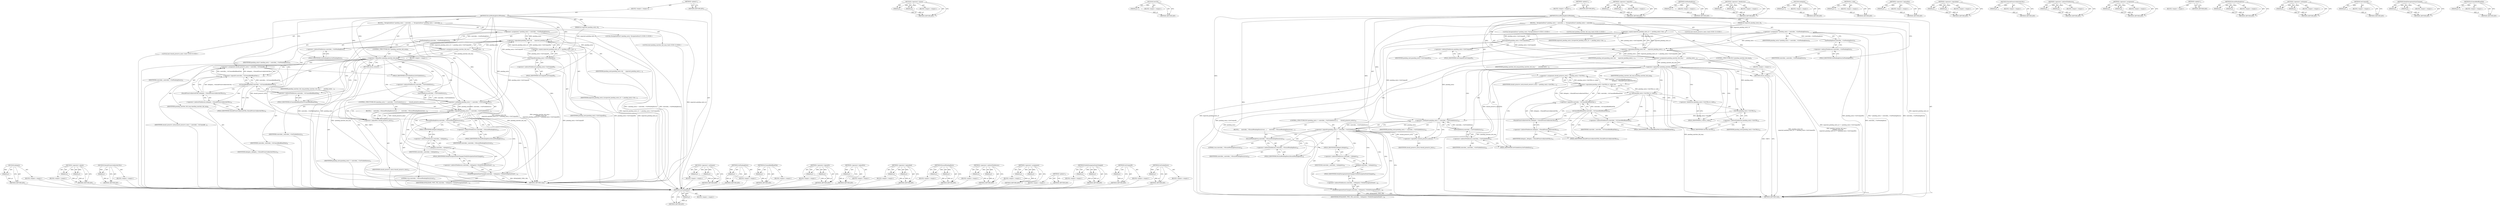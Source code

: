digraph "IsUnmodifiedBlankTab" {
vulnerable_155 [label=<(METHOD,delegate)>];
vulnerable_156 [label=<(PARAM,p1)>];
vulnerable_157 [label=<(BLOCK,&lt;empty&gt;,&lt;empty&gt;)>];
vulnerable_158 [label=<(METHOD_RETURN,ANY)>];
vulnerable_110 [label=<(METHOD,&lt;operator&gt;.equals)>];
vulnerable_111 [label=<(PARAM,p1)>];
vulnerable_112 [label=<(PARAM,p2)>];
vulnerable_113 [label=<(BLOCK,&lt;empty&gt;,&lt;empty&gt;)>];
vulnerable_114 [label=<(METHOD_RETURN,ANY)>];
vulnerable_132 [label=<(METHOD,ShouldPreserveAbortedURLs)>];
vulnerable_133 [label=<(PARAM,p1)>];
vulnerable_134 [label=<(BLOCK,&lt;empty&gt;,&lt;empty&gt;)>];
vulnerable_135 [label=<(METHOD_RETURN,ANY)>];
vulnerable_6 [label=<(METHOD,&lt;global&gt;)<SUB>1</SUB>>];
vulnerable_7 [label=<(BLOCK,&lt;empty&gt;,&lt;empty&gt;)<SUB>1</SUB>>];
vulnerable_8 [label=<(METHOD,DiscardPendingEntryIfNeeded)<SUB>1</SUB>>];
vulnerable_9 [label=<(PARAM,int expected_pending_entry_id)<SUB>1</SUB>>];
vulnerable_10 [label=<(BLOCK,{
  NavigationEntry* pending_entry = controller...,{
  NavigationEntry* pending_entry = controller...)<SUB>1</SUB>>];
vulnerable_11 [label="<(LOCAL,NavigationEntry* pending_entry: NavigationEntry*)<SUB>2</SUB>>"];
vulnerable_12 [label=<(&lt;operator&gt;.assignment,* pending_entry = controller_-&gt;GetPendingEntry())<SUB>2</SUB>>];
vulnerable_13 [label=<(IDENTIFIER,pending_entry,* pending_entry = controller_-&gt;GetPendingEntry())<SUB>2</SUB>>];
vulnerable_14 [label=<(GetPendingEntry,controller_-&gt;GetPendingEntry())<SUB>2</SUB>>];
vulnerable_15 [label=<(&lt;operator&gt;.indirectFieldAccess,controller_-&gt;GetPendingEntry)<SUB>2</SUB>>];
vulnerable_16 [label=<(IDENTIFIER,controller_,controller_-&gt;GetPendingEntry())<SUB>2</SUB>>];
vulnerable_17 [label=<(FIELD_IDENTIFIER,GetPendingEntry,GetPendingEntry)<SUB>2</SUB>>];
vulnerable_18 [label="<(LOCAL,bool pending_matches_fail_msg: bool)<SUB>3</SUB>>"];
vulnerable_19 [label=<(&lt;operator&gt;.assignment,pending_matches_fail_msg =
      pending_entry ...)<SUB>3</SUB>>];
vulnerable_20 [label=<(IDENTIFIER,pending_matches_fail_msg,pending_matches_fail_msg =
      pending_entry ...)<SUB>3</SUB>>];
vulnerable_21 [label=<(&lt;operator&gt;.logicalAnd,pending_entry &amp;&amp;
      expected_pending_entry_i...)<SUB>4</SUB>>];
vulnerable_22 [label=<(IDENTIFIER,pending_entry,pending_entry &amp;&amp;
      expected_pending_entry_i...)<SUB>4</SUB>>];
vulnerable_23 [label=<(&lt;operator&gt;.equals,expected_pending_entry_id == pending_entry-&gt;Get...)<SUB>5</SUB>>];
vulnerable_24 [label=<(IDENTIFIER,expected_pending_entry_id,expected_pending_entry_id == pending_entry-&gt;Get...)<SUB>5</SUB>>];
vulnerable_25 [label=<(GetUniqueID,pending_entry-&gt;GetUniqueID())<SUB>5</SUB>>];
vulnerable_26 [label=<(&lt;operator&gt;.indirectFieldAccess,pending_entry-&gt;GetUniqueID)<SUB>5</SUB>>];
vulnerable_27 [label=<(IDENTIFIER,pending_entry,pending_entry-&gt;GetUniqueID())<SUB>5</SUB>>];
vulnerable_28 [label=<(FIELD_IDENTIFIER,GetUniqueID,GetUniqueID)<SUB>5</SUB>>];
vulnerable_29 [label=<(CONTROL_STRUCTURE,IF,if (!pending_matches_fail_msg))<SUB>6</SUB>>];
vulnerable_30 [label=<(&lt;operator&gt;.logicalNot,!pending_matches_fail_msg)<SUB>6</SUB>>];
vulnerable_31 [label=<(IDENTIFIER,pending_matches_fail_msg,!pending_matches_fail_msg)<SUB>6</SUB>>];
vulnerable_32 [label=<(BLOCK,&lt;empty&gt;,&lt;empty&gt;)<SUB>7</SUB>>];
vulnerable_33 [label=<(RETURN,return;,return;)<SUB>7</SUB>>];
vulnerable_34 [label="<(LOCAL,bool should_preserve_entry: bool)<SUB>9</SUB>>"];
vulnerable_35 [label=<(&lt;operator&gt;.assignment,should_preserve_entry = controller_-&gt;IsUnmodifi...)<SUB>9</SUB>>];
vulnerable_36 [label=<(IDENTIFIER,should_preserve_entry,should_preserve_entry = controller_-&gt;IsUnmodifi...)<SUB>9</SUB>>];
vulnerable_37 [label=<(&lt;operator&gt;.logicalOr,controller_-&gt;IsUnmodifiedBlankTab() ||
        ...)<SUB>9</SUB>>];
vulnerable_38 [label=<(IsUnmodifiedBlankTab,controller_-&gt;IsUnmodifiedBlankTab())<SUB>9</SUB>>];
vulnerable_39 [label=<(&lt;operator&gt;.indirectFieldAccess,controller_-&gt;IsUnmodifiedBlankTab)<SUB>9</SUB>>];
vulnerable_40 [label=<(IDENTIFIER,controller_,controller_-&gt;IsUnmodifiedBlankTab())<SUB>9</SUB>>];
vulnerable_41 [label=<(FIELD_IDENTIFIER,IsUnmodifiedBlankTab,IsUnmodifiedBlankTab)<SUB>9</SUB>>];
vulnerable_42 [label=<(ShouldPreserveAbortedURLs,delegate_-&gt;ShouldPreserveAbortedURLs())<SUB>10</SUB>>];
vulnerable_43 [label=<(&lt;operator&gt;.indirectFieldAccess,delegate_-&gt;ShouldPreserveAbortedURLs)<SUB>10</SUB>>];
vulnerable_44 [label=<(IDENTIFIER,delegate_,delegate_-&gt;ShouldPreserveAbortedURLs())<SUB>10</SUB>>];
vulnerable_45 [label=<(FIELD_IDENTIFIER,ShouldPreserveAbortedURLs,ShouldPreserveAbortedURLs)<SUB>10</SUB>>];
vulnerable_46 [label=<(CONTROL_STRUCTURE,IF,if (pending_entry != controller_-&gt;GetVisibleEntry() ||
       !should_preserve_entry))<SUB>11</SUB>>];
vulnerable_47 [label=<(&lt;operator&gt;.logicalOr,pending_entry != controller_-&gt;GetVisibleEntry()...)<SUB>11</SUB>>];
vulnerable_48 [label=<(&lt;operator&gt;.notEquals,pending_entry != controller_-&gt;GetVisibleEntry())<SUB>11</SUB>>];
vulnerable_49 [label=<(IDENTIFIER,pending_entry,pending_entry != controller_-&gt;GetVisibleEntry())<SUB>11</SUB>>];
vulnerable_50 [label=<(GetVisibleEntry,controller_-&gt;GetVisibleEntry())<SUB>11</SUB>>];
vulnerable_51 [label=<(&lt;operator&gt;.indirectFieldAccess,controller_-&gt;GetVisibleEntry)<SUB>11</SUB>>];
vulnerable_52 [label=<(IDENTIFIER,controller_,controller_-&gt;GetVisibleEntry())<SUB>11</SUB>>];
vulnerable_53 [label=<(FIELD_IDENTIFIER,GetVisibleEntry,GetVisibleEntry)<SUB>11</SUB>>];
vulnerable_54 [label=<(&lt;operator&gt;.logicalNot,!should_preserve_entry)<SUB>12</SUB>>];
vulnerable_55 [label=<(IDENTIFIER,should_preserve_entry,!should_preserve_entry)<SUB>12</SUB>>];
vulnerable_56 [label=<(BLOCK,{
     controller_-&gt;DiscardPendingEntry(true);
...,{
     controller_-&gt;DiscardPendingEntry(true);
...)<SUB>12</SUB>>];
vulnerable_57 [label=<(DiscardPendingEntry,controller_-&gt;DiscardPendingEntry(true))<SUB>13</SUB>>];
vulnerable_58 [label=<(&lt;operator&gt;.indirectFieldAccess,controller_-&gt;DiscardPendingEntry)<SUB>13</SUB>>];
vulnerable_59 [label=<(IDENTIFIER,controller_,controller_-&gt;DiscardPendingEntry(true))<SUB>13</SUB>>];
vulnerable_60 [label=<(FIELD_IDENTIFIER,DiscardPendingEntry,DiscardPendingEntry)<SUB>13</SUB>>];
vulnerable_61 [label=<(LITERAL,true,controller_-&gt;DiscardPendingEntry(true))<SUB>13</SUB>>];
vulnerable_62 [label=<(NotifyNavigationStateChanged,controller_-&gt;delegate()-&gt;NotifyNavigationStateC...)<SUB>15</SUB>>];
vulnerable_63 [label=<(&lt;operator&gt;.indirectFieldAccess,controller_-&gt;delegate()-&gt;NotifyNavigationStateC...)<SUB>15</SUB>>];
vulnerable_64 [label=<(delegate,controller_-&gt;delegate())<SUB>15</SUB>>];
vulnerable_65 [label=<(&lt;operator&gt;.indirectFieldAccess,controller_-&gt;delegate)<SUB>15</SUB>>];
vulnerable_66 [label=<(IDENTIFIER,controller_,controller_-&gt;delegate())<SUB>15</SUB>>];
vulnerable_67 [label=<(FIELD_IDENTIFIER,delegate,delegate)<SUB>15</SUB>>];
vulnerable_68 [label=<(FIELD_IDENTIFIER,NotifyNavigationStateChanged,NotifyNavigationStateChanged)<SUB>15</SUB>>];
vulnerable_69 [label=<(IDENTIFIER,INVALIDATE_TYPE_URL,controller_-&gt;delegate()-&gt;NotifyNavigationStateC...)<SUB>15</SUB>>];
vulnerable_70 [label=<(METHOD_RETURN,void)<SUB>1</SUB>>];
vulnerable_72 [label=<(METHOD_RETURN,ANY)<SUB>1</SUB>>];
vulnerable_136 [label=<(METHOD,&lt;operator&gt;.notEquals)>];
vulnerable_137 [label=<(PARAM,p1)>];
vulnerable_138 [label=<(PARAM,p2)>];
vulnerable_139 [label=<(BLOCK,&lt;empty&gt;,&lt;empty&gt;)>];
vulnerable_140 [label=<(METHOD_RETURN,ANY)>];
vulnerable_96 [label=<(METHOD,GetPendingEntry)>];
vulnerable_97 [label=<(PARAM,p1)>];
vulnerable_98 [label=<(BLOCK,&lt;empty&gt;,&lt;empty&gt;)>];
vulnerable_99 [label=<(METHOD_RETURN,ANY)>];
vulnerable_128 [label=<(METHOD,IsUnmodifiedBlankTab)>];
vulnerable_129 [label=<(PARAM,p1)>];
vulnerable_130 [label=<(BLOCK,&lt;empty&gt;,&lt;empty&gt;)>];
vulnerable_131 [label=<(METHOD_RETURN,ANY)>];
vulnerable_123 [label=<(METHOD,&lt;operator&gt;.logicalOr)>];
vulnerable_124 [label=<(PARAM,p1)>];
vulnerable_125 [label=<(PARAM,p2)>];
vulnerable_126 [label=<(BLOCK,&lt;empty&gt;,&lt;empty&gt;)>];
vulnerable_127 [label=<(METHOD_RETURN,ANY)>];
vulnerable_119 [label=<(METHOD,&lt;operator&gt;.logicalNot)>];
vulnerable_120 [label=<(PARAM,p1)>];
vulnerable_121 [label=<(BLOCK,&lt;empty&gt;,&lt;empty&gt;)>];
vulnerable_122 [label=<(METHOD_RETURN,ANY)>];
vulnerable_105 [label=<(METHOD,&lt;operator&gt;.logicalAnd)>];
vulnerable_106 [label=<(PARAM,p1)>];
vulnerable_107 [label=<(PARAM,p2)>];
vulnerable_108 [label=<(BLOCK,&lt;empty&gt;,&lt;empty&gt;)>];
vulnerable_109 [label=<(METHOD_RETURN,ANY)>];
vulnerable_145 [label=<(METHOD,DiscardPendingEntry)>];
vulnerable_146 [label=<(PARAM,p1)>];
vulnerable_147 [label=<(PARAM,p2)>];
vulnerable_148 [label=<(BLOCK,&lt;empty&gt;,&lt;empty&gt;)>];
vulnerable_149 [label=<(METHOD_RETURN,ANY)>];
vulnerable_100 [label=<(METHOD,&lt;operator&gt;.indirectFieldAccess)>];
vulnerable_101 [label=<(PARAM,p1)>];
vulnerable_102 [label=<(PARAM,p2)>];
vulnerable_103 [label=<(BLOCK,&lt;empty&gt;,&lt;empty&gt;)>];
vulnerable_104 [label=<(METHOD_RETURN,ANY)>];
vulnerable_91 [label=<(METHOD,&lt;operator&gt;.assignment)>];
vulnerable_92 [label=<(PARAM,p1)>];
vulnerable_93 [label=<(PARAM,p2)>];
vulnerable_94 [label=<(BLOCK,&lt;empty&gt;,&lt;empty&gt;)>];
vulnerable_95 [label=<(METHOD_RETURN,ANY)>];
vulnerable_85 [label=<(METHOD,&lt;global&gt;)<SUB>1</SUB>>];
vulnerable_86 [label=<(BLOCK,&lt;empty&gt;,&lt;empty&gt;)>];
vulnerable_87 [label=<(METHOD_RETURN,ANY)>];
vulnerable_150 [label=<(METHOD,NotifyNavigationStateChanged)>];
vulnerable_151 [label=<(PARAM,p1)>];
vulnerable_152 [label=<(PARAM,p2)>];
vulnerable_153 [label=<(BLOCK,&lt;empty&gt;,&lt;empty&gt;)>];
vulnerable_154 [label=<(METHOD_RETURN,ANY)>];
vulnerable_115 [label=<(METHOD,GetUniqueID)>];
vulnerable_116 [label=<(PARAM,p1)>];
vulnerable_117 [label=<(BLOCK,&lt;empty&gt;,&lt;empty&gt;)>];
vulnerable_118 [label=<(METHOD_RETURN,ANY)>];
vulnerable_141 [label=<(METHOD,GetVisibleEntry)>];
vulnerable_142 [label=<(PARAM,p1)>];
vulnerable_143 [label=<(BLOCK,&lt;empty&gt;,&lt;empty&gt;)>];
vulnerable_144 [label=<(METHOD_RETURN,ANY)>];
fixed_162 [label=<(METHOD,GetVisibleEntry)>];
fixed_163 [label=<(PARAM,p1)>];
fixed_164 [label=<(BLOCK,&lt;empty&gt;,&lt;empty&gt;)>];
fixed_165 [label=<(METHOD_RETURN,ANY)>];
fixed_118 [label=<(METHOD,&lt;operator&gt;.equals)>];
fixed_119 [label=<(PARAM,p1)>];
fixed_120 [label=<(PARAM,p2)>];
fixed_121 [label=<(BLOCK,&lt;empty&gt;,&lt;empty&gt;)>];
fixed_122 [label=<(METHOD_RETURN,ANY)>];
fixed_140 [label=<(METHOD,GetURL)>];
fixed_141 [label=<(PARAM,p1)>];
fixed_142 [label=<(BLOCK,&lt;empty&gt;,&lt;empty&gt;)>];
fixed_143 [label=<(METHOD_RETURN,ANY)>];
fixed_6 [label=<(METHOD,&lt;global&gt;)<SUB>1</SUB>>];
fixed_7 [label=<(BLOCK,&lt;empty&gt;,&lt;empty&gt;)<SUB>1</SUB>>];
fixed_8 [label=<(METHOD,DiscardPendingEntryIfNeeded)<SUB>1</SUB>>];
fixed_9 [label=<(PARAM,int expected_pending_entry_id)<SUB>1</SUB>>];
fixed_10 [label=<(BLOCK,{
  NavigationEntry* pending_entry = controller...,{
  NavigationEntry* pending_entry = controller...)<SUB>1</SUB>>];
fixed_11 [label="<(LOCAL,NavigationEntry* pending_entry: NavigationEntry*)<SUB>2</SUB>>"];
fixed_12 [label=<(&lt;operator&gt;.assignment,* pending_entry = controller_-&gt;GetPendingEntry())<SUB>2</SUB>>];
fixed_13 [label=<(IDENTIFIER,pending_entry,* pending_entry = controller_-&gt;GetPendingEntry())<SUB>2</SUB>>];
fixed_14 [label=<(GetPendingEntry,controller_-&gt;GetPendingEntry())<SUB>2</SUB>>];
fixed_15 [label=<(&lt;operator&gt;.indirectFieldAccess,controller_-&gt;GetPendingEntry)<SUB>2</SUB>>];
fixed_16 [label=<(IDENTIFIER,controller_,controller_-&gt;GetPendingEntry())<SUB>2</SUB>>];
fixed_17 [label=<(FIELD_IDENTIFIER,GetPendingEntry,GetPendingEntry)<SUB>2</SUB>>];
fixed_18 [label="<(LOCAL,bool pending_matches_fail_msg: bool)<SUB>3</SUB>>"];
fixed_19 [label=<(&lt;operator&gt;.assignment,pending_matches_fail_msg =
      pending_entry ...)<SUB>3</SUB>>];
fixed_20 [label=<(IDENTIFIER,pending_matches_fail_msg,pending_matches_fail_msg =
      pending_entry ...)<SUB>3</SUB>>];
fixed_21 [label=<(&lt;operator&gt;.logicalAnd,pending_entry &amp;&amp;
      expected_pending_entry_i...)<SUB>4</SUB>>];
fixed_22 [label=<(IDENTIFIER,pending_entry,pending_entry &amp;&amp;
      expected_pending_entry_i...)<SUB>4</SUB>>];
fixed_23 [label=<(&lt;operator&gt;.equals,expected_pending_entry_id == pending_entry-&gt;Get...)<SUB>5</SUB>>];
fixed_24 [label=<(IDENTIFIER,expected_pending_entry_id,expected_pending_entry_id == pending_entry-&gt;Get...)<SUB>5</SUB>>];
fixed_25 [label=<(GetUniqueID,pending_entry-&gt;GetUniqueID())<SUB>5</SUB>>];
fixed_26 [label=<(&lt;operator&gt;.indirectFieldAccess,pending_entry-&gt;GetUniqueID)<SUB>5</SUB>>];
fixed_27 [label=<(IDENTIFIER,pending_entry,pending_entry-&gt;GetUniqueID())<SUB>5</SUB>>];
fixed_28 [label=<(FIELD_IDENTIFIER,GetUniqueID,GetUniqueID)<SUB>5</SUB>>];
fixed_29 [label=<(CONTROL_STRUCTURE,IF,if (!pending_matches_fail_msg))<SUB>6</SUB>>];
fixed_30 [label=<(&lt;operator&gt;.logicalNot,!pending_matches_fail_msg)<SUB>6</SUB>>];
fixed_31 [label=<(IDENTIFIER,pending_matches_fail_msg,!pending_matches_fail_msg)<SUB>6</SUB>>];
fixed_32 [label=<(BLOCK,&lt;empty&gt;,&lt;empty&gt;)<SUB>7</SUB>>];
fixed_33 [label=<(RETURN,return;,return;)<SUB>7</SUB>>];
fixed_34 [label="<(LOCAL,bool should_preserve_entry: bool)<SUB>13</SUB>>"];
fixed_35 [label=<(&lt;operator&gt;.assignment,should_preserve_entry = pending_entry-&gt;GetURL()...)<SUB>13</SUB>>];
fixed_36 [label=<(IDENTIFIER,should_preserve_entry,should_preserve_entry = pending_entry-&gt;GetURL()...)<SUB>13</SUB>>];
fixed_37 [label=<(&lt;operator&gt;.logicalAnd,pending_entry-&gt;GetURL().is_valid() &amp;&amp;
         ...)<SUB>13</SUB>>];
fixed_38 [label=<(is_valid,pending_entry-&gt;GetURL().is_valid())<SUB>13</SUB>>];
fixed_39 [label=<(&lt;operator&gt;.fieldAccess,pending_entry-&gt;GetURL().is_valid)<SUB>13</SUB>>];
fixed_40 [label=<(GetURL,pending_entry-&gt;GetURL())<SUB>13</SUB>>];
fixed_41 [label=<(&lt;operator&gt;.indirectFieldAccess,pending_entry-&gt;GetURL)<SUB>13</SUB>>];
fixed_42 [label=<(IDENTIFIER,pending_entry,pending_entry-&gt;GetURL())<SUB>13</SUB>>];
fixed_43 [label=<(FIELD_IDENTIFIER,GetURL,GetURL)<SUB>13</SUB>>];
fixed_44 [label=<(FIELD_IDENTIFIER,is_valid,is_valid)<SUB>13</SUB>>];
fixed_45 [label=<(&lt;operator&gt;.logicalOr,controller_-&gt;IsUnmodifiedBlankTab() ||
        ...)<SUB>14</SUB>>];
fixed_46 [label=<(IsUnmodifiedBlankTab,controller_-&gt;IsUnmodifiedBlankTab())<SUB>14</SUB>>];
fixed_47 [label=<(&lt;operator&gt;.indirectFieldAccess,controller_-&gt;IsUnmodifiedBlankTab)<SUB>14</SUB>>];
fixed_48 [label=<(IDENTIFIER,controller_,controller_-&gt;IsUnmodifiedBlankTab())<SUB>14</SUB>>];
fixed_49 [label=<(FIELD_IDENTIFIER,IsUnmodifiedBlankTab,IsUnmodifiedBlankTab)<SUB>14</SUB>>];
fixed_50 [label=<(ShouldPreserveAbortedURLs,delegate_-&gt;ShouldPreserveAbortedURLs())<SUB>15</SUB>>];
fixed_51 [label=<(&lt;operator&gt;.indirectFieldAccess,delegate_-&gt;ShouldPreserveAbortedURLs)<SUB>15</SUB>>];
fixed_52 [label=<(IDENTIFIER,delegate_,delegate_-&gt;ShouldPreserveAbortedURLs())<SUB>15</SUB>>];
fixed_53 [label=<(FIELD_IDENTIFIER,ShouldPreserveAbortedURLs,ShouldPreserveAbortedURLs)<SUB>15</SUB>>];
fixed_54 [label=<(CONTROL_STRUCTURE,IF,if (pending_entry != controller_-&gt;GetVisibleEntry() ||
       !should_preserve_entry))<SUB>16</SUB>>];
fixed_55 [label=<(&lt;operator&gt;.logicalOr,pending_entry != controller_-&gt;GetVisibleEntry()...)<SUB>16</SUB>>];
fixed_56 [label=<(&lt;operator&gt;.notEquals,pending_entry != controller_-&gt;GetVisibleEntry())<SUB>16</SUB>>];
fixed_57 [label=<(IDENTIFIER,pending_entry,pending_entry != controller_-&gt;GetVisibleEntry())<SUB>16</SUB>>];
fixed_58 [label=<(GetVisibleEntry,controller_-&gt;GetVisibleEntry())<SUB>16</SUB>>];
fixed_59 [label=<(&lt;operator&gt;.indirectFieldAccess,controller_-&gt;GetVisibleEntry)<SUB>16</SUB>>];
fixed_60 [label=<(IDENTIFIER,controller_,controller_-&gt;GetVisibleEntry())<SUB>16</SUB>>];
fixed_61 [label=<(FIELD_IDENTIFIER,GetVisibleEntry,GetVisibleEntry)<SUB>16</SUB>>];
fixed_62 [label=<(&lt;operator&gt;.logicalNot,!should_preserve_entry)<SUB>17</SUB>>];
fixed_63 [label=<(IDENTIFIER,should_preserve_entry,!should_preserve_entry)<SUB>17</SUB>>];
fixed_64 [label=<(BLOCK,{
     controller_-&gt;DiscardPendingEntry(true);
...,{
     controller_-&gt;DiscardPendingEntry(true);
...)<SUB>17</SUB>>];
fixed_65 [label=<(DiscardPendingEntry,controller_-&gt;DiscardPendingEntry(true))<SUB>18</SUB>>];
fixed_66 [label=<(&lt;operator&gt;.indirectFieldAccess,controller_-&gt;DiscardPendingEntry)<SUB>18</SUB>>];
fixed_67 [label=<(IDENTIFIER,controller_,controller_-&gt;DiscardPendingEntry(true))<SUB>18</SUB>>];
fixed_68 [label=<(FIELD_IDENTIFIER,DiscardPendingEntry,DiscardPendingEntry)<SUB>18</SUB>>];
fixed_69 [label=<(LITERAL,true,controller_-&gt;DiscardPendingEntry(true))<SUB>18</SUB>>];
fixed_70 [label=<(NotifyNavigationStateChanged,controller_-&gt;delegate()-&gt;NotifyNavigationStateC...)<SUB>20</SUB>>];
fixed_71 [label=<(&lt;operator&gt;.indirectFieldAccess,controller_-&gt;delegate()-&gt;NotifyNavigationStateC...)<SUB>20</SUB>>];
fixed_72 [label=<(delegate,controller_-&gt;delegate())<SUB>20</SUB>>];
fixed_73 [label=<(&lt;operator&gt;.indirectFieldAccess,controller_-&gt;delegate)<SUB>20</SUB>>];
fixed_74 [label=<(IDENTIFIER,controller_,controller_-&gt;delegate())<SUB>20</SUB>>];
fixed_75 [label=<(FIELD_IDENTIFIER,delegate,delegate)<SUB>20</SUB>>];
fixed_76 [label=<(FIELD_IDENTIFIER,NotifyNavigationStateChanged,NotifyNavigationStateChanged)<SUB>20</SUB>>];
fixed_77 [label=<(IDENTIFIER,INVALIDATE_TYPE_URL,controller_-&gt;delegate()-&gt;NotifyNavigationStateC...)<SUB>20</SUB>>];
fixed_78 [label=<(METHOD_RETURN,void)<SUB>1</SUB>>];
fixed_80 [label=<(METHOD_RETURN,ANY)<SUB>1</SUB>>];
fixed_144 [label=<(METHOD,&lt;operator&gt;.logicalOr)>];
fixed_145 [label=<(PARAM,p1)>];
fixed_146 [label=<(PARAM,p2)>];
fixed_147 [label=<(BLOCK,&lt;empty&gt;,&lt;empty&gt;)>];
fixed_148 [label=<(METHOD_RETURN,ANY)>];
fixed_104 [label=<(METHOD,GetPendingEntry)>];
fixed_105 [label=<(PARAM,p1)>];
fixed_106 [label=<(BLOCK,&lt;empty&gt;,&lt;empty&gt;)>];
fixed_107 [label=<(METHOD_RETURN,ANY)>];
fixed_135 [label=<(METHOD,&lt;operator&gt;.fieldAccess)>];
fixed_136 [label=<(PARAM,p1)>];
fixed_137 [label=<(PARAM,p2)>];
fixed_138 [label=<(BLOCK,&lt;empty&gt;,&lt;empty&gt;)>];
fixed_139 [label=<(METHOD_RETURN,ANY)>];
fixed_176 [label=<(METHOD,delegate)>];
fixed_177 [label=<(PARAM,p1)>];
fixed_178 [label=<(BLOCK,&lt;empty&gt;,&lt;empty&gt;)>];
fixed_179 [label=<(METHOD_RETURN,ANY)>];
fixed_131 [label=<(METHOD,is_valid)>];
fixed_132 [label=<(PARAM,p1)>];
fixed_133 [label=<(BLOCK,&lt;empty&gt;,&lt;empty&gt;)>];
fixed_134 [label=<(METHOD_RETURN,ANY)>];
fixed_127 [label=<(METHOD,&lt;operator&gt;.logicalNot)>];
fixed_128 [label=<(PARAM,p1)>];
fixed_129 [label=<(BLOCK,&lt;empty&gt;,&lt;empty&gt;)>];
fixed_130 [label=<(METHOD_RETURN,ANY)>];
fixed_113 [label=<(METHOD,&lt;operator&gt;.logicalAnd)>];
fixed_114 [label=<(PARAM,p1)>];
fixed_115 [label=<(PARAM,p2)>];
fixed_116 [label=<(BLOCK,&lt;empty&gt;,&lt;empty&gt;)>];
fixed_117 [label=<(METHOD_RETURN,ANY)>];
fixed_153 [label=<(METHOD,ShouldPreserveAbortedURLs)>];
fixed_154 [label=<(PARAM,p1)>];
fixed_155 [label=<(BLOCK,&lt;empty&gt;,&lt;empty&gt;)>];
fixed_156 [label=<(METHOD_RETURN,ANY)>];
fixed_108 [label=<(METHOD,&lt;operator&gt;.indirectFieldAccess)>];
fixed_109 [label=<(PARAM,p1)>];
fixed_110 [label=<(PARAM,p2)>];
fixed_111 [label=<(BLOCK,&lt;empty&gt;,&lt;empty&gt;)>];
fixed_112 [label=<(METHOD_RETURN,ANY)>];
fixed_99 [label=<(METHOD,&lt;operator&gt;.assignment)>];
fixed_100 [label=<(PARAM,p1)>];
fixed_101 [label=<(PARAM,p2)>];
fixed_102 [label=<(BLOCK,&lt;empty&gt;,&lt;empty&gt;)>];
fixed_103 [label=<(METHOD_RETURN,ANY)>];
fixed_93 [label=<(METHOD,&lt;global&gt;)<SUB>1</SUB>>];
fixed_94 [label=<(BLOCK,&lt;empty&gt;,&lt;empty&gt;)>];
fixed_95 [label=<(METHOD_RETURN,ANY)>];
fixed_166 [label=<(METHOD,DiscardPendingEntry)>];
fixed_167 [label=<(PARAM,p1)>];
fixed_168 [label=<(PARAM,p2)>];
fixed_169 [label=<(BLOCK,&lt;empty&gt;,&lt;empty&gt;)>];
fixed_170 [label=<(METHOD_RETURN,ANY)>];
fixed_157 [label=<(METHOD,&lt;operator&gt;.notEquals)>];
fixed_158 [label=<(PARAM,p1)>];
fixed_159 [label=<(PARAM,p2)>];
fixed_160 [label=<(BLOCK,&lt;empty&gt;,&lt;empty&gt;)>];
fixed_161 [label=<(METHOD_RETURN,ANY)>];
fixed_123 [label=<(METHOD,GetUniqueID)>];
fixed_124 [label=<(PARAM,p1)>];
fixed_125 [label=<(BLOCK,&lt;empty&gt;,&lt;empty&gt;)>];
fixed_126 [label=<(METHOD_RETURN,ANY)>];
fixed_171 [label=<(METHOD,NotifyNavigationStateChanged)>];
fixed_172 [label=<(PARAM,p1)>];
fixed_173 [label=<(PARAM,p2)>];
fixed_174 [label=<(BLOCK,&lt;empty&gt;,&lt;empty&gt;)>];
fixed_175 [label=<(METHOD_RETURN,ANY)>];
fixed_149 [label=<(METHOD,IsUnmodifiedBlankTab)>];
fixed_150 [label=<(PARAM,p1)>];
fixed_151 [label=<(BLOCK,&lt;empty&gt;,&lt;empty&gt;)>];
fixed_152 [label=<(METHOD_RETURN,ANY)>];
vulnerable_155 -> vulnerable_156  [key=0, label="AST: "];
vulnerable_155 -> vulnerable_156  [key=1, label="DDG: "];
vulnerable_155 -> vulnerable_157  [key=0, label="AST: "];
vulnerable_155 -> vulnerable_158  [key=0, label="AST: "];
vulnerable_155 -> vulnerable_158  [key=1, label="CFG: "];
vulnerable_156 -> vulnerable_158  [key=0, label="DDG: p1"];
vulnerable_157 -> fixed_162  [key=0];
vulnerable_158 -> fixed_162  [key=0];
vulnerable_110 -> vulnerable_111  [key=0, label="AST: "];
vulnerable_110 -> vulnerable_111  [key=1, label="DDG: "];
vulnerable_110 -> vulnerable_113  [key=0, label="AST: "];
vulnerable_110 -> vulnerable_112  [key=0, label="AST: "];
vulnerable_110 -> vulnerable_112  [key=1, label="DDG: "];
vulnerable_110 -> vulnerable_114  [key=0, label="AST: "];
vulnerable_110 -> vulnerable_114  [key=1, label="CFG: "];
vulnerable_111 -> vulnerable_114  [key=0, label="DDG: p1"];
vulnerable_112 -> vulnerable_114  [key=0, label="DDG: p2"];
vulnerable_113 -> fixed_162  [key=0];
vulnerable_114 -> fixed_162  [key=0];
vulnerable_132 -> vulnerable_133  [key=0, label="AST: "];
vulnerable_132 -> vulnerable_133  [key=1, label="DDG: "];
vulnerable_132 -> vulnerable_134  [key=0, label="AST: "];
vulnerable_132 -> vulnerable_135  [key=0, label="AST: "];
vulnerable_132 -> vulnerable_135  [key=1, label="CFG: "];
vulnerable_133 -> vulnerable_135  [key=0, label="DDG: p1"];
vulnerable_134 -> fixed_162  [key=0];
vulnerable_135 -> fixed_162  [key=0];
vulnerable_6 -> vulnerable_7  [key=0, label="AST: "];
vulnerable_6 -> vulnerable_72  [key=0, label="AST: "];
vulnerable_6 -> vulnerable_72  [key=1, label="CFG: "];
vulnerable_7 -> vulnerable_8  [key=0, label="AST: "];
vulnerable_8 -> vulnerable_9  [key=0, label="AST: "];
vulnerable_8 -> vulnerable_9  [key=1, label="DDG: "];
vulnerable_8 -> vulnerable_10  [key=0, label="AST: "];
vulnerable_8 -> vulnerable_70  [key=0, label="AST: "];
vulnerable_8 -> vulnerable_17  [key=0, label="CFG: "];
vulnerable_8 -> vulnerable_21  [key=0, label="DDG: "];
vulnerable_8 -> vulnerable_30  [key=0, label="DDG: "];
vulnerable_8 -> vulnerable_33  [key=0, label="DDG: "];
vulnerable_8 -> vulnerable_23  [key=0, label="DDG: "];
vulnerable_8 -> vulnerable_48  [key=0, label="DDG: "];
vulnerable_8 -> vulnerable_54  [key=0, label="DDG: "];
vulnerable_8 -> vulnerable_57  [key=0, label="DDG: "];
vulnerable_8 -> vulnerable_62  [key=0, label="DDG: "];
vulnerable_9 -> vulnerable_70  [key=0, label="DDG: expected_pending_entry_id"];
vulnerable_9 -> vulnerable_23  [key=0, label="DDG: expected_pending_entry_id"];
vulnerable_10 -> vulnerable_11  [key=0, label="AST: "];
vulnerable_10 -> vulnerable_12  [key=0, label="AST: "];
vulnerable_10 -> vulnerable_18  [key=0, label="AST: "];
vulnerable_10 -> vulnerable_19  [key=0, label="AST: "];
vulnerable_10 -> vulnerable_29  [key=0, label="AST: "];
vulnerable_10 -> vulnerable_34  [key=0, label="AST: "];
vulnerable_10 -> vulnerable_35  [key=0, label="AST: "];
vulnerable_10 -> vulnerable_46  [key=0, label="AST: "];
vulnerable_11 -> fixed_162  [key=0];
vulnerable_12 -> vulnerable_13  [key=0, label="AST: "];
vulnerable_12 -> vulnerable_14  [key=0, label="AST: "];
vulnerable_12 -> vulnerable_21  [key=0, label="CFG: "];
vulnerable_12 -> vulnerable_21  [key=1, label="DDG: pending_entry"];
vulnerable_12 -> vulnerable_28  [key=0, label="CFG: "];
vulnerable_12 -> vulnerable_70  [key=0, label="DDG: controller_-&gt;GetPendingEntry()"];
vulnerable_12 -> vulnerable_70  [key=1, label="DDG: * pending_entry = controller_-&gt;GetPendingEntry()"];
vulnerable_12 -> vulnerable_25  [key=0, label="DDG: pending_entry"];
vulnerable_13 -> fixed_162  [key=0];
vulnerable_14 -> vulnerable_15  [key=0, label="AST: "];
vulnerable_14 -> vulnerable_12  [key=0, label="CFG: "];
vulnerable_14 -> vulnerable_12  [key=1, label="DDG: controller_-&gt;GetPendingEntry"];
vulnerable_14 -> vulnerable_70  [key=0, label="DDG: controller_-&gt;GetPendingEntry"];
vulnerable_15 -> vulnerable_16  [key=0, label="AST: "];
vulnerable_15 -> vulnerable_17  [key=0, label="AST: "];
vulnerable_15 -> vulnerable_14  [key=0, label="CFG: "];
vulnerable_16 -> fixed_162  [key=0];
vulnerable_17 -> vulnerable_15  [key=0, label="CFG: "];
vulnerable_18 -> fixed_162  [key=0];
vulnerable_19 -> vulnerable_20  [key=0, label="AST: "];
vulnerable_19 -> vulnerable_21  [key=0, label="AST: "];
vulnerable_19 -> vulnerable_30  [key=0, label="CFG: "];
vulnerable_19 -> vulnerable_30  [key=1, label="DDG: pending_matches_fail_msg"];
vulnerable_19 -> vulnerable_70  [key=0, label="DDG: pending_entry &amp;&amp;
      expected_pending_entry_id == pending_entry-&gt;GetUniqueID()"];
vulnerable_19 -> vulnerable_70  [key=1, label="DDG: pending_matches_fail_msg =
      pending_entry &amp;&amp;
      expected_pending_entry_id == pending_entry-&gt;GetUniqueID()"];
vulnerable_20 -> fixed_162  [key=0];
vulnerable_21 -> vulnerable_22  [key=0, label="AST: "];
vulnerable_21 -> vulnerable_23  [key=0, label="AST: "];
vulnerable_21 -> vulnerable_19  [key=0, label="CFG: "];
vulnerable_21 -> vulnerable_19  [key=1, label="DDG: pending_entry"];
vulnerable_21 -> vulnerable_19  [key=2, label="DDG: expected_pending_entry_id == pending_entry-&gt;GetUniqueID()"];
vulnerable_21 -> vulnerable_70  [key=0, label="DDG: pending_entry"];
vulnerable_21 -> vulnerable_70  [key=1, label="DDG: expected_pending_entry_id == pending_entry-&gt;GetUniqueID()"];
vulnerable_21 -> vulnerable_48  [key=0, label="DDG: pending_entry"];
vulnerable_22 -> fixed_162  [key=0];
vulnerable_23 -> vulnerable_24  [key=0, label="AST: "];
vulnerable_23 -> vulnerable_25  [key=0, label="AST: "];
vulnerable_23 -> vulnerable_21  [key=0, label="CFG: "];
vulnerable_23 -> vulnerable_21  [key=1, label="DDG: expected_pending_entry_id"];
vulnerable_23 -> vulnerable_21  [key=2, label="DDG: pending_entry-&gt;GetUniqueID()"];
vulnerable_23 -> vulnerable_70  [key=0, label="DDG: expected_pending_entry_id"];
vulnerable_23 -> vulnerable_70  [key=1, label="DDG: pending_entry-&gt;GetUniqueID()"];
vulnerable_24 -> fixed_162  [key=0];
vulnerable_25 -> vulnerable_26  [key=0, label="AST: "];
vulnerable_25 -> vulnerable_23  [key=0, label="CFG: "];
vulnerable_25 -> vulnerable_23  [key=1, label="DDG: pending_entry-&gt;GetUniqueID"];
vulnerable_25 -> vulnerable_70  [key=0, label="DDG: pending_entry-&gt;GetUniqueID"];
vulnerable_25 -> vulnerable_21  [key=0, label="DDG: pending_entry-&gt;GetUniqueID"];
vulnerable_25 -> vulnerable_48  [key=0, label="DDG: pending_entry-&gt;GetUniqueID"];
vulnerable_26 -> vulnerable_27  [key=0, label="AST: "];
vulnerable_26 -> vulnerable_28  [key=0, label="AST: "];
vulnerable_26 -> vulnerable_25  [key=0, label="CFG: "];
vulnerable_27 -> fixed_162  [key=0];
vulnerable_28 -> vulnerable_26  [key=0, label="CFG: "];
vulnerable_29 -> vulnerable_30  [key=0, label="AST: "];
vulnerable_29 -> vulnerable_32  [key=0, label="AST: "];
vulnerable_30 -> vulnerable_31  [key=0, label="AST: "];
vulnerable_30 -> vulnerable_33  [key=0, label="CFG: "];
vulnerable_30 -> vulnerable_33  [key=1, label="CDG: "];
vulnerable_30 -> vulnerable_41  [key=0, label="CFG: "];
vulnerable_30 -> vulnerable_41  [key=1, label="CDG: "];
vulnerable_30 -> vulnerable_70  [key=0, label="DDG: pending_matches_fail_msg"];
vulnerable_30 -> vulnerable_70  [key=1, label="DDG: !pending_matches_fail_msg"];
vulnerable_30 -> vulnerable_47  [key=0, label="CDG: "];
vulnerable_30 -> vulnerable_48  [key=0, label="CDG: "];
vulnerable_30 -> vulnerable_51  [key=0, label="CDG: "];
vulnerable_30 -> vulnerable_37  [key=0, label="CDG: "];
vulnerable_30 -> vulnerable_53  [key=0, label="CDG: "];
vulnerable_30 -> vulnerable_38  [key=0, label="CDG: "];
vulnerable_30 -> vulnerable_50  [key=0, label="CDG: "];
vulnerable_30 -> vulnerable_35  [key=0, label="CDG: "];
vulnerable_30 -> vulnerable_39  [key=0, label="CDG: "];
vulnerable_31 -> fixed_162  [key=0];
vulnerable_32 -> vulnerable_33  [key=0, label="AST: "];
vulnerable_33 -> vulnerable_70  [key=0, label="CFG: "];
vulnerable_33 -> vulnerable_70  [key=1, label="DDG: &lt;RET&gt;"];
vulnerable_34 -> fixed_162  [key=0];
vulnerable_35 -> vulnerable_36  [key=0, label="AST: "];
vulnerable_35 -> vulnerable_37  [key=0, label="AST: "];
vulnerable_35 -> vulnerable_53  [key=0, label="CFG: "];
vulnerable_35 -> vulnerable_54  [key=0, label="DDG: should_preserve_entry"];
vulnerable_36 -> fixed_162  [key=0];
vulnerable_37 -> vulnerable_38  [key=0, label="AST: "];
vulnerable_37 -> vulnerable_42  [key=0, label="AST: "];
vulnerable_37 -> vulnerable_35  [key=0, label="CFG: "];
vulnerable_37 -> vulnerable_35  [key=1, label="DDG: controller_-&gt;IsUnmodifiedBlankTab()"];
vulnerable_37 -> vulnerable_35  [key=2, label="DDG: delegate_-&gt;ShouldPreserveAbortedURLs()"];
vulnerable_38 -> vulnerable_39  [key=0, label="AST: "];
vulnerable_38 -> vulnerable_37  [key=0, label="CFG: "];
vulnerable_38 -> vulnerable_37  [key=1, label="DDG: controller_-&gt;IsUnmodifiedBlankTab"];
vulnerable_38 -> vulnerable_45  [key=0, label="CFG: "];
vulnerable_38 -> vulnerable_45  [key=1, label="CDG: "];
vulnerable_38 -> vulnerable_42  [key=0, label="CDG: "];
vulnerable_38 -> vulnerable_43  [key=0, label="CDG: "];
vulnerable_39 -> vulnerable_40  [key=0, label="AST: "];
vulnerable_39 -> vulnerable_41  [key=0, label="AST: "];
vulnerable_39 -> vulnerable_38  [key=0, label="CFG: "];
vulnerable_40 -> fixed_162  [key=0];
vulnerable_41 -> vulnerable_39  [key=0, label="CFG: "];
vulnerable_42 -> vulnerable_43  [key=0, label="AST: "];
vulnerable_42 -> vulnerable_37  [key=0, label="CFG: "];
vulnerable_42 -> vulnerable_37  [key=1, label="DDG: delegate_-&gt;ShouldPreserveAbortedURLs"];
vulnerable_43 -> vulnerable_44  [key=0, label="AST: "];
vulnerable_43 -> vulnerable_45  [key=0, label="AST: "];
vulnerable_43 -> vulnerable_42  [key=0, label="CFG: "];
vulnerable_44 -> fixed_162  [key=0];
vulnerable_45 -> vulnerable_43  [key=0, label="CFG: "];
vulnerable_46 -> vulnerable_47  [key=0, label="AST: "];
vulnerable_46 -> vulnerable_56  [key=0, label="AST: "];
vulnerable_47 -> vulnerable_48  [key=0, label="AST: "];
vulnerable_47 -> vulnerable_54  [key=0, label="AST: "];
vulnerable_47 -> vulnerable_70  [key=0, label="CFG: "];
vulnerable_47 -> vulnerable_60  [key=0, label="CFG: "];
vulnerable_47 -> vulnerable_60  [key=1, label="CDG: "];
vulnerable_47 -> vulnerable_58  [key=0, label="CDG: "];
vulnerable_47 -> vulnerable_68  [key=0, label="CDG: "];
vulnerable_47 -> vulnerable_64  [key=0, label="CDG: "];
vulnerable_47 -> vulnerable_57  [key=0, label="CDG: "];
vulnerable_47 -> vulnerable_67  [key=0, label="CDG: "];
vulnerable_47 -> vulnerable_63  [key=0, label="CDG: "];
vulnerable_47 -> vulnerable_65  [key=0, label="CDG: "];
vulnerable_47 -> vulnerable_62  [key=0, label="CDG: "];
vulnerable_48 -> vulnerable_49  [key=0, label="AST: "];
vulnerable_48 -> vulnerable_50  [key=0, label="AST: "];
vulnerable_48 -> vulnerable_47  [key=0, label="CFG: "];
vulnerable_48 -> vulnerable_47  [key=1, label="DDG: pending_entry"];
vulnerable_48 -> vulnerable_47  [key=2, label="DDG: controller_-&gt;GetVisibleEntry()"];
vulnerable_48 -> vulnerable_54  [key=0, label="CFG: "];
vulnerable_48 -> vulnerable_54  [key=1, label="CDG: "];
vulnerable_49 -> fixed_162  [key=0];
vulnerable_50 -> vulnerable_51  [key=0, label="AST: "];
vulnerable_50 -> vulnerable_48  [key=0, label="CFG: "];
vulnerable_50 -> vulnerable_48  [key=1, label="DDG: controller_-&gt;GetVisibleEntry"];
vulnerable_51 -> vulnerable_52  [key=0, label="AST: "];
vulnerable_51 -> vulnerable_53  [key=0, label="AST: "];
vulnerable_51 -> vulnerable_50  [key=0, label="CFG: "];
vulnerable_52 -> fixed_162  [key=0];
vulnerable_53 -> vulnerable_51  [key=0, label="CFG: "];
vulnerable_54 -> vulnerable_55  [key=0, label="AST: "];
vulnerable_54 -> vulnerable_47  [key=0, label="CFG: "];
vulnerable_54 -> vulnerable_47  [key=1, label="DDG: should_preserve_entry"];
vulnerable_55 -> fixed_162  [key=0];
vulnerable_56 -> vulnerable_57  [key=0, label="AST: "];
vulnerable_56 -> vulnerable_62  [key=0, label="AST: "];
vulnerable_57 -> vulnerable_58  [key=0, label="AST: "];
vulnerable_57 -> vulnerable_61  [key=0, label="AST: "];
vulnerable_57 -> vulnerable_67  [key=0, label="CFG: "];
vulnerable_58 -> vulnerable_59  [key=0, label="AST: "];
vulnerable_58 -> vulnerable_60  [key=0, label="AST: "];
vulnerable_58 -> vulnerable_57  [key=0, label="CFG: "];
vulnerable_59 -> fixed_162  [key=0];
vulnerable_60 -> vulnerable_58  [key=0, label="CFG: "];
vulnerable_61 -> fixed_162  [key=0];
vulnerable_62 -> vulnerable_63  [key=0, label="AST: "];
vulnerable_62 -> vulnerable_69  [key=0, label="AST: "];
vulnerable_62 -> vulnerable_70  [key=0, label="CFG: "];
vulnerable_62 -> vulnerable_70  [key=1, label="DDG: INVALIDATE_TYPE_URL"];
vulnerable_63 -> vulnerable_64  [key=0, label="AST: "];
vulnerable_63 -> vulnerable_68  [key=0, label="AST: "];
vulnerable_63 -> vulnerable_62  [key=0, label="CFG: "];
vulnerable_64 -> vulnerable_65  [key=0, label="AST: "];
vulnerable_64 -> vulnerable_68  [key=0, label="CFG: "];
vulnerable_65 -> vulnerable_66  [key=0, label="AST: "];
vulnerable_65 -> vulnerable_67  [key=0, label="AST: "];
vulnerable_65 -> vulnerable_64  [key=0, label="CFG: "];
vulnerable_66 -> fixed_162  [key=0];
vulnerable_67 -> vulnerable_65  [key=0, label="CFG: "];
vulnerable_68 -> vulnerable_63  [key=0, label="CFG: "];
vulnerable_69 -> fixed_162  [key=0];
vulnerable_70 -> fixed_162  [key=0];
vulnerable_72 -> fixed_162  [key=0];
vulnerable_136 -> vulnerable_137  [key=0, label="AST: "];
vulnerable_136 -> vulnerable_137  [key=1, label="DDG: "];
vulnerable_136 -> vulnerable_139  [key=0, label="AST: "];
vulnerable_136 -> vulnerable_138  [key=0, label="AST: "];
vulnerable_136 -> vulnerable_138  [key=1, label="DDG: "];
vulnerable_136 -> vulnerable_140  [key=0, label="AST: "];
vulnerable_136 -> vulnerable_140  [key=1, label="CFG: "];
vulnerable_137 -> vulnerable_140  [key=0, label="DDG: p1"];
vulnerable_138 -> vulnerable_140  [key=0, label="DDG: p2"];
vulnerable_139 -> fixed_162  [key=0];
vulnerable_140 -> fixed_162  [key=0];
vulnerable_96 -> vulnerable_97  [key=0, label="AST: "];
vulnerable_96 -> vulnerable_97  [key=1, label="DDG: "];
vulnerable_96 -> vulnerable_98  [key=0, label="AST: "];
vulnerable_96 -> vulnerable_99  [key=0, label="AST: "];
vulnerable_96 -> vulnerable_99  [key=1, label="CFG: "];
vulnerable_97 -> vulnerable_99  [key=0, label="DDG: p1"];
vulnerable_98 -> fixed_162  [key=0];
vulnerable_99 -> fixed_162  [key=0];
vulnerable_128 -> vulnerable_129  [key=0, label="AST: "];
vulnerable_128 -> vulnerable_129  [key=1, label="DDG: "];
vulnerable_128 -> vulnerable_130  [key=0, label="AST: "];
vulnerable_128 -> vulnerable_131  [key=0, label="AST: "];
vulnerable_128 -> vulnerable_131  [key=1, label="CFG: "];
vulnerable_129 -> vulnerable_131  [key=0, label="DDG: p1"];
vulnerable_130 -> fixed_162  [key=0];
vulnerable_131 -> fixed_162  [key=0];
vulnerable_123 -> vulnerable_124  [key=0, label="AST: "];
vulnerable_123 -> vulnerable_124  [key=1, label="DDG: "];
vulnerable_123 -> vulnerable_126  [key=0, label="AST: "];
vulnerable_123 -> vulnerable_125  [key=0, label="AST: "];
vulnerable_123 -> vulnerable_125  [key=1, label="DDG: "];
vulnerable_123 -> vulnerable_127  [key=0, label="AST: "];
vulnerable_123 -> vulnerable_127  [key=1, label="CFG: "];
vulnerable_124 -> vulnerable_127  [key=0, label="DDG: p1"];
vulnerable_125 -> vulnerable_127  [key=0, label="DDG: p2"];
vulnerable_126 -> fixed_162  [key=0];
vulnerable_127 -> fixed_162  [key=0];
vulnerable_119 -> vulnerable_120  [key=0, label="AST: "];
vulnerable_119 -> vulnerable_120  [key=1, label="DDG: "];
vulnerable_119 -> vulnerable_121  [key=0, label="AST: "];
vulnerable_119 -> vulnerable_122  [key=0, label="AST: "];
vulnerable_119 -> vulnerable_122  [key=1, label="CFG: "];
vulnerable_120 -> vulnerable_122  [key=0, label="DDG: p1"];
vulnerable_121 -> fixed_162  [key=0];
vulnerable_122 -> fixed_162  [key=0];
vulnerable_105 -> vulnerable_106  [key=0, label="AST: "];
vulnerable_105 -> vulnerable_106  [key=1, label="DDG: "];
vulnerable_105 -> vulnerable_108  [key=0, label="AST: "];
vulnerable_105 -> vulnerable_107  [key=0, label="AST: "];
vulnerable_105 -> vulnerable_107  [key=1, label="DDG: "];
vulnerable_105 -> vulnerable_109  [key=0, label="AST: "];
vulnerable_105 -> vulnerable_109  [key=1, label="CFG: "];
vulnerable_106 -> vulnerable_109  [key=0, label="DDG: p1"];
vulnerable_107 -> vulnerable_109  [key=0, label="DDG: p2"];
vulnerable_108 -> fixed_162  [key=0];
vulnerable_109 -> fixed_162  [key=0];
vulnerable_145 -> vulnerable_146  [key=0, label="AST: "];
vulnerable_145 -> vulnerable_146  [key=1, label="DDG: "];
vulnerable_145 -> vulnerable_148  [key=0, label="AST: "];
vulnerable_145 -> vulnerable_147  [key=0, label="AST: "];
vulnerable_145 -> vulnerable_147  [key=1, label="DDG: "];
vulnerable_145 -> vulnerable_149  [key=0, label="AST: "];
vulnerable_145 -> vulnerable_149  [key=1, label="CFG: "];
vulnerable_146 -> vulnerable_149  [key=0, label="DDG: p1"];
vulnerable_147 -> vulnerable_149  [key=0, label="DDG: p2"];
vulnerable_148 -> fixed_162  [key=0];
vulnerable_149 -> fixed_162  [key=0];
vulnerable_100 -> vulnerable_101  [key=0, label="AST: "];
vulnerable_100 -> vulnerable_101  [key=1, label="DDG: "];
vulnerable_100 -> vulnerable_103  [key=0, label="AST: "];
vulnerable_100 -> vulnerable_102  [key=0, label="AST: "];
vulnerable_100 -> vulnerable_102  [key=1, label="DDG: "];
vulnerable_100 -> vulnerable_104  [key=0, label="AST: "];
vulnerable_100 -> vulnerable_104  [key=1, label="CFG: "];
vulnerable_101 -> vulnerable_104  [key=0, label="DDG: p1"];
vulnerable_102 -> vulnerable_104  [key=0, label="DDG: p2"];
vulnerable_103 -> fixed_162  [key=0];
vulnerable_104 -> fixed_162  [key=0];
vulnerable_91 -> vulnerable_92  [key=0, label="AST: "];
vulnerable_91 -> vulnerable_92  [key=1, label="DDG: "];
vulnerable_91 -> vulnerable_94  [key=0, label="AST: "];
vulnerable_91 -> vulnerable_93  [key=0, label="AST: "];
vulnerable_91 -> vulnerable_93  [key=1, label="DDG: "];
vulnerable_91 -> vulnerable_95  [key=0, label="AST: "];
vulnerable_91 -> vulnerable_95  [key=1, label="CFG: "];
vulnerable_92 -> vulnerable_95  [key=0, label="DDG: p1"];
vulnerable_93 -> vulnerable_95  [key=0, label="DDG: p2"];
vulnerable_94 -> fixed_162  [key=0];
vulnerable_95 -> fixed_162  [key=0];
vulnerable_85 -> vulnerable_86  [key=0, label="AST: "];
vulnerable_85 -> vulnerable_87  [key=0, label="AST: "];
vulnerable_85 -> vulnerable_87  [key=1, label="CFG: "];
vulnerable_86 -> fixed_162  [key=0];
vulnerable_87 -> fixed_162  [key=0];
vulnerable_150 -> vulnerable_151  [key=0, label="AST: "];
vulnerable_150 -> vulnerable_151  [key=1, label="DDG: "];
vulnerable_150 -> vulnerable_153  [key=0, label="AST: "];
vulnerable_150 -> vulnerable_152  [key=0, label="AST: "];
vulnerable_150 -> vulnerable_152  [key=1, label="DDG: "];
vulnerable_150 -> vulnerable_154  [key=0, label="AST: "];
vulnerable_150 -> vulnerable_154  [key=1, label="CFG: "];
vulnerable_151 -> vulnerable_154  [key=0, label="DDG: p1"];
vulnerable_152 -> vulnerable_154  [key=0, label="DDG: p2"];
vulnerable_153 -> fixed_162  [key=0];
vulnerable_154 -> fixed_162  [key=0];
vulnerable_115 -> vulnerable_116  [key=0, label="AST: "];
vulnerable_115 -> vulnerable_116  [key=1, label="DDG: "];
vulnerable_115 -> vulnerable_117  [key=0, label="AST: "];
vulnerable_115 -> vulnerable_118  [key=0, label="AST: "];
vulnerable_115 -> vulnerable_118  [key=1, label="CFG: "];
vulnerable_116 -> vulnerable_118  [key=0, label="DDG: p1"];
vulnerable_117 -> fixed_162  [key=0];
vulnerable_118 -> fixed_162  [key=0];
vulnerable_141 -> vulnerable_142  [key=0, label="AST: "];
vulnerable_141 -> vulnerable_142  [key=1, label="DDG: "];
vulnerable_141 -> vulnerable_143  [key=0, label="AST: "];
vulnerable_141 -> vulnerable_144  [key=0, label="AST: "];
vulnerable_141 -> vulnerable_144  [key=1, label="CFG: "];
vulnerable_142 -> vulnerable_144  [key=0, label="DDG: p1"];
vulnerable_143 -> fixed_162  [key=0];
vulnerable_144 -> fixed_162  [key=0];
fixed_162 -> fixed_163  [key=0, label="AST: "];
fixed_162 -> fixed_163  [key=1, label="DDG: "];
fixed_162 -> fixed_164  [key=0, label="AST: "];
fixed_162 -> fixed_165  [key=0, label="AST: "];
fixed_162 -> fixed_165  [key=1, label="CFG: "];
fixed_163 -> fixed_165  [key=0, label="DDG: p1"];
fixed_118 -> fixed_119  [key=0, label="AST: "];
fixed_118 -> fixed_119  [key=1, label="DDG: "];
fixed_118 -> fixed_121  [key=0, label="AST: "];
fixed_118 -> fixed_120  [key=0, label="AST: "];
fixed_118 -> fixed_120  [key=1, label="DDG: "];
fixed_118 -> fixed_122  [key=0, label="AST: "];
fixed_118 -> fixed_122  [key=1, label="CFG: "];
fixed_119 -> fixed_122  [key=0, label="DDG: p1"];
fixed_120 -> fixed_122  [key=0, label="DDG: p2"];
fixed_140 -> fixed_141  [key=0, label="AST: "];
fixed_140 -> fixed_141  [key=1, label="DDG: "];
fixed_140 -> fixed_142  [key=0, label="AST: "];
fixed_140 -> fixed_143  [key=0, label="AST: "];
fixed_140 -> fixed_143  [key=1, label="CFG: "];
fixed_141 -> fixed_143  [key=0, label="DDG: p1"];
fixed_6 -> fixed_7  [key=0, label="AST: "];
fixed_6 -> fixed_80  [key=0, label="AST: "];
fixed_6 -> fixed_80  [key=1, label="CFG: "];
fixed_7 -> fixed_8  [key=0, label="AST: "];
fixed_8 -> fixed_9  [key=0, label="AST: "];
fixed_8 -> fixed_9  [key=1, label="DDG: "];
fixed_8 -> fixed_10  [key=0, label="AST: "];
fixed_8 -> fixed_78  [key=0, label="AST: "];
fixed_8 -> fixed_17  [key=0, label="CFG: "];
fixed_8 -> fixed_21  [key=0, label="DDG: "];
fixed_8 -> fixed_30  [key=0, label="DDG: "];
fixed_8 -> fixed_33  [key=0, label="DDG: "];
fixed_8 -> fixed_23  [key=0, label="DDG: "];
fixed_8 -> fixed_56  [key=0, label="DDG: "];
fixed_8 -> fixed_62  [key=0, label="DDG: "];
fixed_8 -> fixed_65  [key=0, label="DDG: "];
fixed_8 -> fixed_70  [key=0, label="DDG: "];
fixed_9 -> fixed_78  [key=0, label="DDG: expected_pending_entry_id"];
fixed_9 -> fixed_23  [key=0, label="DDG: expected_pending_entry_id"];
fixed_10 -> fixed_11  [key=0, label="AST: "];
fixed_10 -> fixed_12  [key=0, label="AST: "];
fixed_10 -> fixed_18  [key=0, label="AST: "];
fixed_10 -> fixed_19  [key=0, label="AST: "];
fixed_10 -> fixed_29  [key=0, label="AST: "];
fixed_10 -> fixed_34  [key=0, label="AST: "];
fixed_10 -> fixed_35  [key=0, label="AST: "];
fixed_10 -> fixed_54  [key=0, label="AST: "];
fixed_12 -> fixed_13  [key=0, label="AST: "];
fixed_12 -> fixed_14  [key=0, label="AST: "];
fixed_12 -> fixed_21  [key=0, label="CFG: "];
fixed_12 -> fixed_21  [key=1, label="DDG: pending_entry"];
fixed_12 -> fixed_28  [key=0, label="CFG: "];
fixed_12 -> fixed_78  [key=0, label="DDG: controller_-&gt;GetPendingEntry()"];
fixed_12 -> fixed_78  [key=1, label="DDG: * pending_entry = controller_-&gt;GetPendingEntry()"];
fixed_12 -> fixed_25  [key=0, label="DDG: pending_entry"];
fixed_14 -> fixed_15  [key=0, label="AST: "];
fixed_14 -> fixed_12  [key=0, label="CFG: "];
fixed_14 -> fixed_12  [key=1, label="DDG: controller_-&gt;GetPendingEntry"];
fixed_14 -> fixed_78  [key=0, label="DDG: controller_-&gt;GetPendingEntry"];
fixed_15 -> fixed_16  [key=0, label="AST: "];
fixed_15 -> fixed_17  [key=0, label="AST: "];
fixed_15 -> fixed_14  [key=0, label="CFG: "];
fixed_17 -> fixed_15  [key=0, label="CFG: "];
fixed_19 -> fixed_20  [key=0, label="AST: "];
fixed_19 -> fixed_21  [key=0, label="AST: "];
fixed_19 -> fixed_30  [key=0, label="CFG: "];
fixed_19 -> fixed_30  [key=1, label="DDG: pending_matches_fail_msg"];
fixed_19 -> fixed_78  [key=0, label="DDG: pending_entry &amp;&amp;
      expected_pending_entry_id == pending_entry-&gt;GetUniqueID()"];
fixed_19 -> fixed_78  [key=1, label="DDG: pending_matches_fail_msg =
      pending_entry &amp;&amp;
      expected_pending_entry_id == pending_entry-&gt;GetUniqueID()"];
fixed_21 -> fixed_22  [key=0, label="AST: "];
fixed_21 -> fixed_23  [key=0, label="AST: "];
fixed_21 -> fixed_19  [key=0, label="CFG: "];
fixed_21 -> fixed_19  [key=1, label="DDG: pending_entry"];
fixed_21 -> fixed_19  [key=2, label="DDG: expected_pending_entry_id == pending_entry-&gt;GetUniqueID()"];
fixed_21 -> fixed_78  [key=0, label="DDG: pending_entry"];
fixed_21 -> fixed_78  [key=1, label="DDG: expected_pending_entry_id == pending_entry-&gt;GetUniqueID()"];
fixed_21 -> fixed_56  [key=0, label="DDG: pending_entry"];
fixed_21 -> fixed_40  [key=0, label="DDG: pending_entry"];
fixed_23 -> fixed_24  [key=0, label="AST: "];
fixed_23 -> fixed_25  [key=0, label="AST: "];
fixed_23 -> fixed_21  [key=0, label="CFG: "];
fixed_23 -> fixed_21  [key=1, label="DDG: expected_pending_entry_id"];
fixed_23 -> fixed_21  [key=2, label="DDG: pending_entry-&gt;GetUniqueID()"];
fixed_23 -> fixed_78  [key=0, label="DDG: expected_pending_entry_id"];
fixed_23 -> fixed_78  [key=1, label="DDG: pending_entry-&gt;GetUniqueID()"];
fixed_25 -> fixed_26  [key=0, label="AST: "];
fixed_25 -> fixed_23  [key=0, label="CFG: "];
fixed_25 -> fixed_23  [key=1, label="DDG: pending_entry-&gt;GetUniqueID"];
fixed_25 -> fixed_78  [key=0, label="DDG: pending_entry-&gt;GetUniqueID"];
fixed_25 -> fixed_21  [key=0, label="DDG: pending_entry-&gt;GetUniqueID"];
fixed_25 -> fixed_56  [key=0, label="DDG: pending_entry-&gt;GetUniqueID"];
fixed_26 -> fixed_27  [key=0, label="AST: "];
fixed_26 -> fixed_28  [key=0, label="AST: "];
fixed_26 -> fixed_25  [key=0, label="CFG: "];
fixed_28 -> fixed_26  [key=0, label="CFG: "];
fixed_29 -> fixed_30  [key=0, label="AST: "];
fixed_29 -> fixed_32  [key=0, label="AST: "];
fixed_30 -> fixed_31  [key=0, label="AST: "];
fixed_30 -> fixed_33  [key=0, label="CFG: "];
fixed_30 -> fixed_33  [key=1, label="CDG: "];
fixed_30 -> fixed_43  [key=0, label="CFG: "];
fixed_30 -> fixed_43  [key=1, label="CDG: "];
fixed_30 -> fixed_78  [key=0, label="DDG: pending_matches_fail_msg"];
fixed_30 -> fixed_78  [key=1, label="DDG: !pending_matches_fail_msg"];
fixed_30 -> fixed_37  [key=0, label="CDG: "];
fixed_30 -> fixed_38  [key=0, label="CDG: "];
fixed_30 -> fixed_56  [key=0, label="CDG: "];
fixed_30 -> fixed_40  [key=0, label="CDG: "];
fixed_30 -> fixed_59  [key=0, label="CDG: "];
fixed_30 -> fixed_44  [key=0, label="CDG: "];
fixed_30 -> fixed_35  [key=0, label="CDG: "];
fixed_30 -> fixed_58  [key=0, label="CDG: "];
fixed_30 -> fixed_61  [key=0, label="CDG: "];
fixed_30 -> fixed_41  [key=0, label="CDG: "];
fixed_30 -> fixed_55  [key=0, label="CDG: "];
fixed_30 -> fixed_39  [key=0, label="CDG: "];
fixed_32 -> fixed_33  [key=0, label="AST: "];
fixed_33 -> fixed_78  [key=0, label="CFG: "];
fixed_33 -> fixed_78  [key=1, label="DDG: &lt;RET&gt;"];
fixed_35 -> fixed_36  [key=0, label="AST: "];
fixed_35 -> fixed_37  [key=0, label="AST: "];
fixed_35 -> fixed_61  [key=0, label="CFG: "];
fixed_35 -> fixed_62  [key=0, label="DDG: should_preserve_entry"];
fixed_37 -> fixed_38  [key=0, label="AST: "];
fixed_37 -> fixed_45  [key=0, label="AST: "];
fixed_37 -> fixed_35  [key=0, label="CFG: "];
fixed_37 -> fixed_35  [key=1, label="DDG: pending_entry-&gt;GetURL().is_valid()"];
fixed_37 -> fixed_35  [key=2, label="DDG: controller_-&gt;IsUnmodifiedBlankTab() ||
                                delegate_-&gt;ShouldPreserveAbortedURLs()"];
fixed_38 -> fixed_39  [key=0, label="AST: "];
fixed_38 -> fixed_37  [key=0, label="CFG: "];
fixed_38 -> fixed_37  [key=1, label="DDG: pending_entry-&gt;GetURL().is_valid"];
fixed_38 -> fixed_49  [key=0, label="CFG: "];
fixed_38 -> fixed_49  [key=1, label="CDG: "];
fixed_38 -> fixed_47  [key=0, label="CDG: "];
fixed_38 -> fixed_46  [key=0, label="CDG: "];
fixed_38 -> fixed_45  [key=0, label="CDG: "];
fixed_39 -> fixed_40  [key=0, label="AST: "];
fixed_39 -> fixed_44  [key=0, label="AST: "];
fixed_39 -> fixed_38  [key=0, label="CFG: "];
fixed_40 -> fixed_41  [key=0, label="AST: "];
fixed_40 -> fixed_44  [key=0, label="CFG: "];
fixed_40 -> fixed_56  [key=0, label="DDG: pending_entry-&gt;GetURL"];
fixed_41 -> fixed_42  [key=0, label="AST: "];
fixed_41 -> fixed_43  [key=0, label="AST: "];
fixed_41 -> fixed_40  [key=0, label="CFG: "];
fixed_43 -> fixed_41  [key=0, label="CFG: "];
fixed_44 -> fixed_39  [key=0, label="CFG: "];
fixed_45 -> fixed_46  [key=0, label="AST: "];
fixed_45 -> fixed_50  [key=0, label="AST: "];
fixed_45 -> fixed_37  [key=0, label="CFG: "];
fixed_45 -> fixed_37  [key=1, label="DDG: controller_-&gt;IsUnmodifiedBlankTab()"];
fixed_45 -> fixed_37  [key=2, label="DDG: delegate_-&gt;ShouldPreserveAbortedURLs()"];
fixed_46 -> fixed_47  [key=0, label="AST: "];
fixed_46 -> fixed_45  [key=0, label="CFG: "];
fixed_46 -> fixed_45  [key=1, label="DDG: controller_-&gt;IsUnmodifiedBlankTab"];
fixed_46 -> fixed_53  [key=0, label="CFG: "];
fixed_46 -> fixed_53  [key=1, label="CDG: "];
fixed_46 -> fixed_51  [key=0, label="CDG: "];
fixed_46 -> fixed_50  [key=0, label="CDG: "];
fixed_47 -> fixed_48  [key=0, label="AST: "];
fixed_47 -> fixed_49  [key=0, label="AST: "];
fixed_47 -> fixed_46  [key=0, label="CFG: "];
fixed_49 -> fixed_47  [key=0, label="CFG: "];
fixed_50 -> fixed_51  [key=0, label="AST: "];
fixed_50 -> fixed_45  [key=0, label="CFG: "];
fixed_50 -> fixed_45  [key=1, label="DDG: delegate_-&gt;ShouldPreserveAbortedURLs"];
fixed_51 -> fixed_52  [key=0, label="AST: "];
fixed_51 -> fixed_53  [key=0, label="AST: "];
fixed_51 -> fixed_50  [key=0, label="CFG: "];
fixed_53 -> fixed_51  [key=0, label="CFG: "];
fixed_54 -> fixed_55  [key=0, label="AST: "];
fixed_54 -> fixed_64  [key=0, label="AST: "];
fixed_55 -> fixed_56  [key=0, label="AST: "];
fixed_55 -> fixed_62  [key=0, label="AST: "];
fixed_55 -> fixed_78  [key=0, label="CFG: "];
fixed_55 -> fixed_68  [key=0, label="CFG: "];
fixed_55 -> fixed_68  [key=1, label="CDG: "];
fixed_55 -> fixed_73  [key=0, label="CDG: "];
fixed_55 -> fixed_66  [key=0, label="CDG: "];
fixed_55 -> fixed_75  [key=0, label="CDG: "];
fixed_55 -> fixed_72  [key=0, label="CDG: "];
fixed_55 -> fixed_76  [key=0, label="CDG: "];
fixed_55 -> fixed_65  [key=0, label="CDG: "];
fixed_55 -> fixed_71  [key=0, label="CDG: "];
fixed_55 -> fixed_70  [key=0, label="CDG: "];
fixed_56 -> fixed_57  [key=0, label="AST: "];
fixed_56 -> fixed_58  [key=0, label="AST: "];
fixed_56 -> fixed_55  [key=0, label="CFG: "];
fixed_56 -> fixed_55  [key=1, label="DDG: pending_entry"];
fixed_56 -> fixed_55  [key=2, label="DDG: controller_-&gt;GetVisibleEntry()"];
fixed_56 -> fixed_62  [key=0, label="CFG: "];
fixed_56 -> fixed_62  [key=1, label="CDG: "];
fixed_58 -> fixed_59  [key=0, label="AST: "];
fixed_58 -> fixed_56  [key=0, label="CFG: "];
fixed_58 -> fixed_56  [key=1, label="DDG: controller_-&gt;GetVisibleEntry"];
fixed_59 -> fixed_60  [key=0, label="AST: "];
fixed_59 -> fixed_61  [key=0, label="AST: "];
fixed_59 -> fixed_58  [key=0, label="CFG: "];
fixed_61 -> fixed_59  [key=0, label="CFG: "];
fixed_62 -> fixed_63  [key=0, label="AST: "];
fixed_62 -> fixed_55  [key=0, label="CFG: "];
fixed_62 -> fixed_55  [key=1, label="DDG: should_preserve_entry"];
fixed_64 -> fixed_65  [key=0, label="AST: "];
fixed_64 -> fixed_70  [key=0, label="AST: "];
fixed_65 -> fixed_66  [key=0, label="AST: "];
fixed_65 -> fixed_69  [key=0, label="AST: "];
fixed_65 -> fixed_75  [key=0, label="CFG: "];
fixed_66 -> fixed_67  [key=0, label="AST: "];
fixed_66 -> fixed_68  [key=0, label="AST: "];
fixed_66 -> fixed_65  [key=0, label="CFG: "];
fixed_68 -> fixed_66  [key=0, label="CFG: "];
fixed_70 -> fixed_71  [key=0, label="AST: "];
fixed_70 -> fixed_77  [key=0, label="AST: "];
fixed_70 -> fixed_78  [key=0, label="CFG: "];
fixed_70 -> fixed_78  [key=1, label="DDG: INVALIDATE_TYPE_URL"];
fixed_71 -> fixed_72  [key=0, label="AST: "];
fixed_71 -> fixed_76  [key=0, label="AST: "];
fixed_71 -> fixed_70  [key=0, label="CFG: "];
fixed_72 -> fixed_73  [key=0, label="AST: "];
fixed_72 -> fixed_76  [key=0, label="CFG: "];
fixed_73 -> fixed_74  [key=0, label="AST: "];
fixed_73 -> fixed_75  [key=0, label="AST: "];
fixed_73 -> fixed_72  [key=0, label="CFG: "];
fixed_75 -> fixed_73  [key=0, label="CFG: "];
fixed_76 -> fixed_71  [key=0, label="CFG: "];
fixed_144 -> fixed_145  [key=0, label="AST: "];
fixed_144 -> fixed_145  [key=1, label="DDG: "];
fixed_144 -> fixed_147  [key=0, label="AST: "];
fixed_144 -> fixed_146  [key=0, label="AST: "];
fixed_144 -> fixed_146  [key=1, label="DDG: "];
fixed_144 -> fixed_148  [key=0, label="AST: "];
fixed_144 -> fixed_148  [key=1, label="CFG: "];
fixed_145 -> fixed_148  [key=0, label="DDG: p1"];
fixed_146 -> fixed_148  [key=0, label="DDG: p2"];
fixed_104 -> fixed_105  [key=0, label="AST: "];
fixed_104 -> fixed_105  [key=1, label="DDG: "];
fixed_104 -> fixed_106  [key=0, label="AST: "];
fixed_104 -> fixed_107  [key=0, label="AST: "];
fixed_104 -> fixed_107  [key=1, label="CFG: "];
fixed_105 -> fixed_107  [key=0, label="DDG: p1"];
fixed_135 -> fixed_136  [key=0, label="AST: "];
fixed_135 -> fixed_136  [key=1, label="DDG: "];
fixed_135 -> fixed_138  [key=0, label="AST: "];
fixed_135 -> fixed_137  [key=0, label="AST: "];
fixed_135 -> fixed_137  [key=1, label="DDG: "];
fixed_135 -> fixed_139  [key=0, label="AST: "];
fixed_135 -> fixed_139  [key=1, label="CFG: "];
fixed_136 -> fixed_139  [key=0, label="DDG: p1"];
fixed_137 -> fixed_139  [key=0, label="DDG: p2"];
fixed_176 -> fixed_177  [key=0, label="AST: "];
fixed_176 -> fixed_177  [key=1, label="DDG: "];
fixed_176 -> fixed_178  [key=0, label="AST: "];
fixed_176 -> fixed_179  [key=0, label="AST: "];
fixed_176 -> fixed_179  [key=1, label="CFG: "];
fixed_177 -> fixed_179  [key=0, label="DDG: p1"];
fixed_131 -> fixed_132  [key=0, label="AST: "];
fixed_131 -> fixed_132  [key=1, label="DDG: "];
fixed_131 -> fixed_133  [key=0, label="AST: "];
fixed_131 -> fixed_134  [key=0, label="AST: "];
fixed_131 -> fixed_134  [key=1, label="CFG: "];
fixed_132 -> fixed_134  [key=0, label="DDG: p1"];
fixed_127 -> fixed_128  [key=0, label="AST: "];
fixed_127 -> fixed_128  [key=1, label="DDG: "];
fixed_127 -> fixed_129  [key=0, label="AST: "];
fixed_127 -> fixed_130  [key=0, label="AST: "];
fixed_127 -> fixed_130  [key=1, label="CFG: "];
fixed_128 -> fixed_130  [key=0, label="DDG: p1"];
fixed_113 -> fixed_114  [key=0, label="AST: "];
fixed_113 -> fixed_114  [key=1, label="DDG: "];
fixed_113 -> fixed_116  [key=0, label="AST: "];
fixed_113 -> fixed_115  [key=0, label="AST: "];
fixed_113 -> fixed_115  [key=1, label="DDG: "];
fixed_113 -> fixed_117  [key=0, label="AST: "];
fixed_113 -> fixed_117  [key=1, label="CFG: "];
fixed_114 -> fixed_117  [key=0, label="DDG: p1"];
fixed_115 -> fixed_117  [key=0, label="DDG: p2"];
fixed_153 -> fixed_154  [key=0, label="AST: "];
fixed_153 -> fixed_154  [key=1, label="DDG: "];
fixed_153 -> fixed_155  [key=0, label="AST: "];
fixed_153 -> fixed_156  [key=0, label="AST: "];
fixed_153 -> fixed_156  [key=1, label="CFG: "];
fixed_154 -> fixed_156  [key=0, label="DDG: p1"];
fixed_108 -> fixed_109  [key=0, label="AST: "];
fixed_108 -> fixed_109  [key=1, label="DDG: "];
fixed_108 -> fixed_111  [key=0, label="AST: "];
fixed_108 -> fixed_110  [key=0, label="AST: "];
fixed_108 -> fixed_110  [key=1, label="DDG: "];
fixed_108 -> fixed_112  [key=0, label="AST: "];
fixed_108 -> fixed_112  [key=1, label="CFG: "];
fixed_109 -> fixed_112  [key=0, label="DDG: p1"];
fixed_110 -> fixed_112  [key=0, label="DDG: p2"];
fixed_99 -> fixed_100  [key=0, label="AST: "];
fixed_99 -> fixed_100  [key=1, label="DDG: "];
fixed_99 -> fixed_102  [key=0, label="AST: "];
fixed_99 -> fixed_101  [key=0, label="AST: "];
fixed_99 -> fixed_101  [key=1, label="DDG: "];
fixed_99 -> fixed_103  [key=0, label="AST: "];
fixed_99 -> fixed_103  [key=1, label="CFG: "];
fixed_100 -> fixed_103  [key=0, label="DDG: p1"];
fixed_101 -> fixed_103  [key=0, label="DDG: p2"];
fixed_93 -> fixed_94  [key=0, label="AST: "];
fixed_93 -> fixed_95  [key=0, label="AST: "];
fixed_93 -> fixed_95  [key=1, label="CFG: "];
fixed_166 -> fixed_167  [key=0, label="AST: "];
fixed_166 -> fixed_167  [key=1, label="DDG: "];
fixed_166 -> fixed_169  [key=0, label="AST: "];
fixed_166 -> fixed_168  [key=0, label="AST: "];
fixed_166 -> fixed_168  [key=1, label="DDG: "];
fixed_166 -> fixed_170  [key=0, label="AST: "];
fixed_166 -> fixed_170  [key=1, label="CFG: "];
fixed_167 -> fixed_170  [key=0, label="DDG: p1"];
fixed_168 -> fixed_170  [key=0, label="DDG: p2"];
fixed_157 -> fixed_158  [key=0, label="AST: "];
fixed_157 -> fixed_158  [key=1, label="DDG: "];
fixed_157 -> fixed_160  [key=0, label="AST: "];
fixed_157 -> fixed_159  [key=0, label="AST: "];
fixed_157 -> fixed_159  [key=1, label="DDG: "];
fixed_157 -> fixed_161  [key=0, label="AST: "];
fixed_157 -> fixed_161  [key=1, label="CFG: "];
fixed_158 -> fixed_161  [key=0, label="DDG: p1"];
fixed_159 -> fixed_161  [key=0, label="DDG: p2"];
fixed_123 -> fixed_124  [key=0, label="AST: "];
fixed_123 -> fixed_124  [key=1, label="DDG: "];
fixed_123 -> fixed_125  [key=0, label="AST: "];
fixed_123 -> fixed_126  [key=0, label="AST: "];
fixed_123 -> fixed_126  [key=1, label="CFG: "];
fixed_124 -> fixed_126  [key=0, label="DDG: p1"];
fixed_171 -> fixed_172  [key=0, label="AST: "];
fixed_171 -> fixed_172  [key=1, label="DDG: "];
fixed_171 -> fixed_174  [key=0, label="AST: "];
fixed_171 -> fixed_173  [key=0, label="AST: "];
fixed_171 -> fixed_173  [key=1, label="DDG: "];
fixed_171 -> fixed_175  [key=0, label="AST: "];
fixed_171 -> fixed_175  [key=1, label="CFG: "];
fixed_172 -> fixed_175  [key=0, label="DDG: p1"];
fixed_173 -> fixed_175  [key=0, label="DDG: p2"];
fixed_149 -> fixed_150  [key=0, label="AST: "];
fixed_149 -> fixed_150  [key=1, label="DDG: "];
fixed_149 -> fixed_151  [key=0, label="AST: "];
fixed_149 -> fixed_152  [key=0, label="AST: "];
fixed_149 -> fixed_152  [key=1, label="CFG: "];
fixed_150 -> fixed_152  [key=0, label="DDG: p1"];
}

